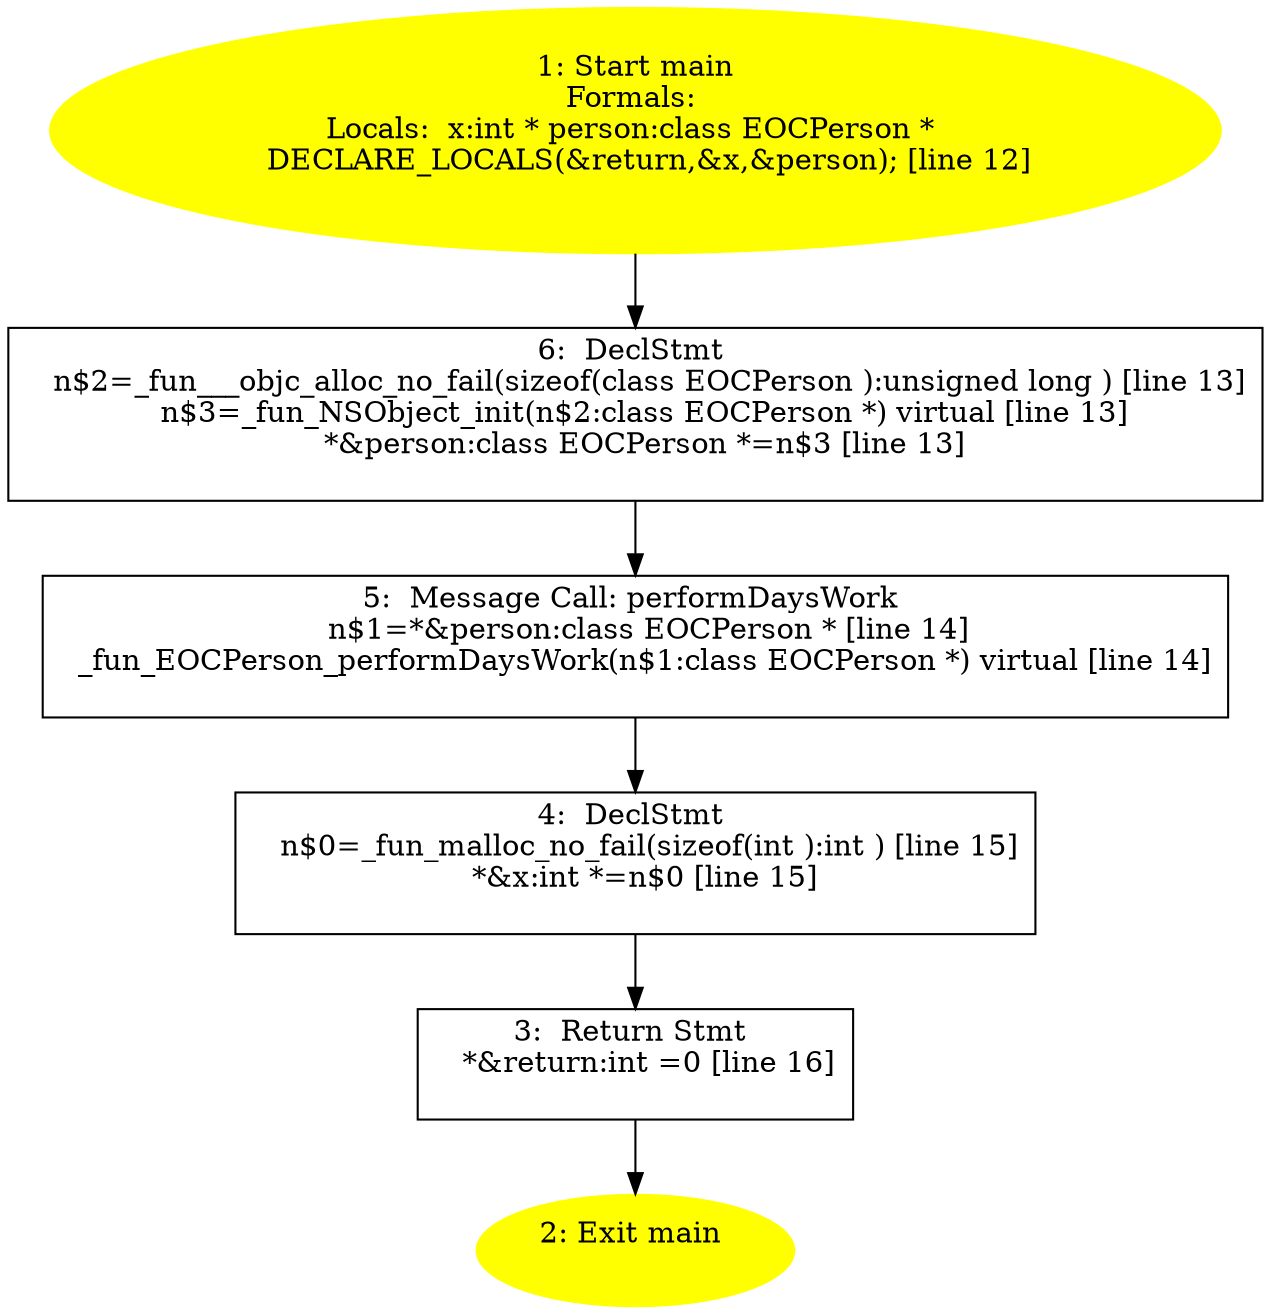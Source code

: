/* @generated */
digraph iCFG {
6 [label="6:  DeclStmt \n   n$2=_fun___objc_alloc_no_fail(sizeof(class EOCPerson ):unsigned long ) [line 13]\n  n$3=_fun_NSObject_init(n$2:class EOCPerson *) virtual [line 13]\n  *&person:class EOCPerson *=n$3 [line 13]\n " shape="box"]
	

	 6 -> 5 ;
5 [label="5:  Message Call: performDaysWork \n   n$1=*&person:class EOCPerson * [line 14]\n  _fun_EOCPerson_performDaysWork(n$1:class EOCPerson *) virtual [line 14]\n " shape="box"]
	

	 5 -> 4 ;
4 [label="4:  DeclStmt \n   n$0=_fun_malloc_no_fail(sizeof(int ):int ) [line 15]\n  *&x:int *=n$0 [line 15]\n " shape="box"]
	

	 4 -> 3 ;
3 [label="3:  Return Stmt \n   *&return:int =0 [line 16]\n " shape="box"]
	

	 3 -> 2 ;
2 [label="2: Exit main \n  " color=yellow style=filled]
	

1 [label="1: Start main\nFormals: \nLocals:  x:int * person:class EOCPerson * \n   DECLARE_LOCALS(&return,&x,&person); [line 12]\n " color=yellow style=filled]
	

	 1 -> 6 ;
}
